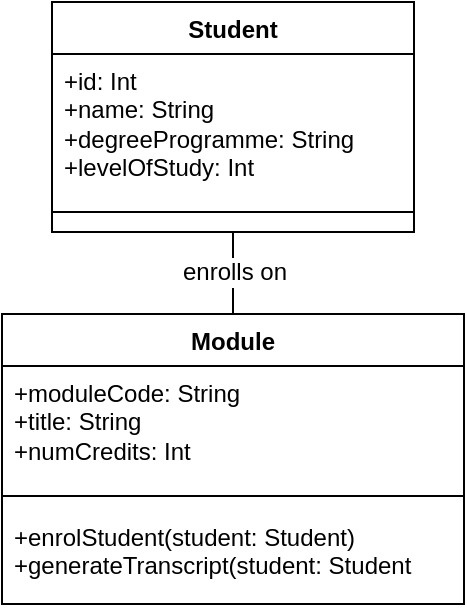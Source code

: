 <mxfile version="28.2.7">
  <diagram name="Page-1" id="plZG5J3ITNonkHL6VjKZ">
    <mxGraphModel dx="594" dy="772" grid="0" gridSize="10" guides="1" tooltips="1" connect="1" arrows="1" fold="1" page="0" pageScale="1" pageWidth="827" pageHeight="1169" math="0" shadow="0">
      <root>
        <mxCell id="0" />
        <mxCell id="1" parent="0" />
        <mxCell id="2LwZDcgTUwVih_5da01n-20" value="" style="edgeStyle=none;curved=1;rounded=0;orthogonalLoop=1;jettySize=auto;html=1;fontSize=12;startSize=8;endSize=8;entryX=0.5;entryY=0;entryDx=0;entryDy=0;strokeColor=default;endArrow=none;endFill=0;" edge="1" parent="1" source="2LwZDcgTUwVih_5da01n-1" target="2LwZDcgTUwVih_5da01n-12">
          <mxGeometry relative="1" as="geometry" />
        </mxCell>
        <mxCell id="2LwZDcgTUwVih_5da01n-22" value="&lt;div&gt;enrolls on&lt;/div&gt;" style="edgeLabel;html=1;align=center;verticalAlign=middle;resizable=0;points=[];fontSize=12;" vertex="1" connectable="0" parent="2LwZDcgTUwVih_5da01n-20">
          <mxGeometry x="-0.054" relative="1" as="geometry">
            <mxPoint as="offset" />
          </mxGeometry>
        </mxCell>
        <mxCell id="2LwZDcgTUwVih_5da01n-1" value="&lt;div&gt;Student&lt;/div&gt;" style="swimlane;fontStyle=1;align=center;verticalAlign=top;childLayout=stackLayout;horizontal=1;startSize=26;horizontalStack=0;resizeParent=1;resizeParentMax=0;resizeLast=0;collapsible=1;marginBottom=0;whiteSpace=wrap;html=1;" vertex="1" parent="1">
          <mxGeometry x="120" y="155" width="181" height="115" as="geometry">
            <mxRectangle x="120" y="155" width="79" height="26" as="alternateBounds" />
          </mxGeometry>
        </mxCell>
        <mxCell id="2LwZDcgTUwVih_5da01n-2" value="+id: Int&lt;br&gt;+name: String&lt;br&gt;+degreeProgramme: String&lt;br&gt;&lt;div&gt;+levelOfStudy: Int&lt;/div&gt;&lt;div&gt;&lt;br&gt;&lt;/div&gt;&lt;div&gt;&lt;br&gt;&lt;/div&gt;&lt;div&gt;&lt;br&gt;&lt;/div&gt;&lt;div&gt;&lt;br&gt;&lt;/div&gt;&lt;div&gt;&lt;pre data-processed=&quot;true&quot; class=&quot;mermaid&quot;&gt;&lt;div style=&quot;display: table-cell; white-space: nowrap; line-height: 1.5; max-width: 198px; text-align: center;&quot;&gt;&lt;span class=&quot;nodeLabel markdown-node-label&quot; style=&quot;&quot;&gt;&lt;p&gt;moduleCode: String&lt;/p&gt;&lt;/span&gt;&lt;/div&gt;&lt;div style=&quot;display: table-cell; white-space: nowrap; line-height: 1.5; max-width: 130px; text-align: center;&quot;&gt;&lt;span class=&quot;nodeLabel markdown-node-label&quot; style=&quot;&quot;&gt;&lt;p&gt;title: String&lt;/p&gt;&lt;/span&gt;&lt;/div&gt;&lt;div style=&quot;display: table-cell; white-space: nowrap; line-height: 1.5; max-width: 166px; text-align: center;&quot;&gt;&lt;span class=&quot;nodeLabel markdown-node-label&quot; style=&quot;&quot;&gt;&lt;p&gt;numCredits: Int&lt;/p&gt;&lt;/span&gt;&lt;/div&gt;&lt;div style=&quot;display: table-cell; white-space: nowrap; line-height: 1.5; max-width: 281px; text-align: center;&quot;&gt;&lt;span class=&quot;nodeLabel markdown-node-label&quot; style=&quot;&quot;&gt;&lt;p&gt;enrolStudent(student: Student)&lt;/p&gt;&lt;/span&gt;&lt;/div&gt;&lt;div style=&quot;display: table-cell; white-space: nowrap; line-height: 1.5; max-width: 326px; text-align: center;&quot;&gt;&lt;span class=&quot;nodeLabel markdown-node-label&quot; style=&quot;&quot;&gt;&lt;p&gt;generateTranscript(student: Student&lt;/p&gt;&lt;/span&gt;&lt;/div&gt;&lt;/pre&gt;&lt;br&gt;&lt;/div&gt;" style="text;strokeColor=none;fillColor=none;align=left;verticalAlign=top;spacingLeft=4;spacingRight=4;overflow=hidden;rotatable=0;points=[[0,0.5],[1,0.5]];portConstraint=eastwest;whiteSpace=wrap;html=1;" vertex="1" parent="2LwZDcgTUwVih_5da01n-1">
          <mxGeometry y="26" width="181" height="69" as="geometry" />
        </mxCell>
        <mxCell id="2LwZDcgTUwVih_5da01n-3" value="" style="line;strokeWidth=1;fillColor=none;align=left;verticalAlign=middle;spacingTop=-1;spacingLeft=3;spacingRight=3;rotatable=0;labelPosition=right;points=[];portConstraint=eastwest;strokeColor=inherit;" vertex="1" parent="2LwZDcgTUwVih_5da01n-1">
          <mxGeometry y="95" width="181" height="20" as="geometry" />
        </mxCell>
        <mxCell id="2LwZDcgTUwVih_5da01n-12" value="&lt;div&gt;Module&lt;/div&gt;" style="swimlane;fontStyle=1;align=center;verticalAlign=top;childLayout=stackLayout;horizontal=1;startSize=26;horizontalStack=0;resizeParent=1;resizeParentMax=0;resizeLast=0;collapsible=1;marginBottom=0;whiteSpace=wrap;html=1;" vertex="1" parent="1">
          <mxGeometry x="95" y="311" width="231" height="145" as="geometry" />
        </mxCell>
        <mxCell id="2LwZDcgTUwVih_5da01n-13" value="+moduleCode: String&lt;br&gt;+title: String&lt;br&gt;&lt;div&gt;+numCredits: Int&lt;/div&gt;" style="text;strokeColor=none;fillColor=none;align=left;verticalAlign=top;spacingLeft=4;spacingRight=4;overflow=hidden;rotatable=0;points=[[0,0.5],[1,0.5]];portConstraint=eastwest;whiteSpace=wrap;html=1;" vertex="1" parent="2LwZDcgTUwVih_5da01n-12">
          <mxGeometry y="26" width="231" height="58" as="geometry" />
        </mxCell>
        <mxCell id="2LwZDcgTUwVih_5da01n-14" value="" style="line;strokeWidth=1;fillColor=none;align=left;verticalAlign=middle;spacingTop=-1;spacingLeft=3;spacingRight=3;rotatable=0;labelPosition=right;points=[];portConstraint=eastwest;strokeColor=inherit;" vertex="1" parent="2LwZDcgTUwVih_5da01n-12">
          <mxGeometry y="84" width="231" height="14" as="geometry" />
        </mxCell>
        <mxCell id="2LwZDcgTUwVih_5da01n-15" value="&lt;div&gt;+enrolStudent(student: Student)&lt;/div&gt;+generateTranscript(student: Student&lt;div&gt;&lt;br&gt;&lt;br&gt;&lt;/div&gt;" style="text;strokeColor=none;fillColor=none;align=left;verticalAlign=top;spacingLeft=4;spacingRight=4;overflow=hidden;rotatable=0;points=[[0,0.5],[1,0.5]];portConstraint=eastwest;whiteSpace=wrap;html=1;" vertex="1" parent="2LwZDcgTUwVih_5da01n-12">
          <mxGeometry y="98" width="231" height="47" as="geometry" />
        </mxCell>
      </root>
    </mxGraphModel>
  </diagram>
</mxfile>
